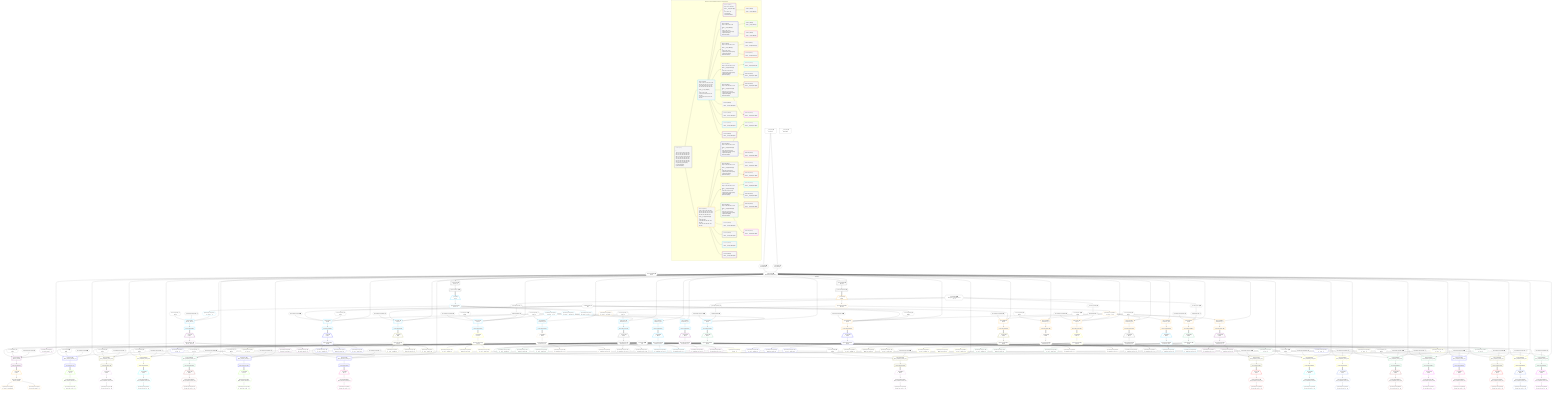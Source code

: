 %%{init: {'themeVariables': { 'fontSize': '12px'}}}%%
graph TD
    classDef path fill:#eee,stroke:#000,color:#000
    classDef plan fill:#fff,stroke-width:1px,color:#000
    classDef itemplan fill:#fff,stroke-width:2px,color:#000
    classDef unbatchedplan fill:#dff,stroke-width:1px,color:#000
    classDef sideeffectplan fill:#fcc,stroke-width:2px,color:#000
    classDef bucket fill:#f6f6f6,color:#000,stroke-width:2px,text-align:left


    %% plan dependencies
    PgSelect240[["PgSelect[240∈0] ➊<br />ᐸpersonᐳ"]]:::plan
    Object10{{"Object[10∈0] ➊<br />ᐸ{pgSettings,withPgClient}ᐳ"}}:::plan
    Connection238{{"Connection[238∈0] ➊<br />ᐸ236ᐳ"}}:::plan
    Object10 -->|rejectNull| PgSelect240
    Connection238 --> PgSelect240
    PgSelect7[["PgSelect[7∈0] ➊<br />ᐸpersonᐳ"]]:::plan
    Object10 --> PgSelect7
    Connection23{{"Connection[23∈0] ➊<br />ᐸ18ᐳ"}}:::plan
    Connection38{{"Connection[38∈0] ➊<br />ᐸ33ᐳ"}}:::plan
    Constant436{{"Constant[436∈0] ➊<br />ᐸ1ᐳ"}}:::plan
    Constant436 --> Connection38
    Connection51{{"Connection[51∈0] ➊<br />ᐸ49ᐳ"}}:::plan
    Constant437{{"Constant[437∈0] ➊<br />ᐸ2ᐳ"}}:::plan
    Constant437 --> Connection51
    Connection69{{"Connection[69∈0] ➊<br />ᐸ64ᐳ"}}:::plan
    Constant436 --> Connection69
    Connection104{{"Connection[104∈0] ➊<br />ᐸ99ᐳ"}}:::plan
    Constant436 --> Connection104
    Connection126{{"Connection[126∈0] ➊<br />ᐸ124ᐳ"}}:::plan
    Connection145{{"Connection[145∈0] ➊<br />ᐸ140ᐳ"}}:::plan
    Constant436 --> Connection145
    Connection182{{"Connection[182∈0] ➊<br />ᐸ177ᐳ"}}:::plan
    Constant436 --> Connection182
    Connection202{{"Connection[202∈0] ➊<br />ᐸ200ᐳ"}}:::plan
    Connection213{{"Connection[213∈0] ➊<br />ᐸ211ᐳ"}}:::plan
    Connection252{{"Connection[252∈0] ➊<br />ᐸ248ᐳ"}}:::plan
    Constant437 --> Connection252
    Connection270{{"Connection[270∈0] ➊<br />ᐸ265ᐳ"}}:::plan
    Constant436 --> Connection270
    Connection305{{"Connection[305∈0] ➊<br />ᐸ300ᐳ"}}:::plan
    Constant436 --> Connection305
    Connection327{{"Connection[327∈0] ➊<br />ᐸ325ᐳ"}}:::plan
    Connection346{{"Connection[346∈0] ➊<br />ᐸ341ᐳ"}}:::plan
    Constant436 --> Connection346
    Connection383{{"Connection[383∈0] ➊<br />ᐸ378ᐳ"}}:::plan
    Constant436 --> Connection383
    Connection403{{"Connection[403∈0] ➊<br />ᐸ401ᐳ"}}:::plan
    Connection414{{"Connection[414∈0] ➊<br />ᐸ412ᐳ"}}:::plan
    Access8{{"Access[8∈0] ➊<br />ᐸ2.pgSettingsᐳ"}}:::plan
    Access9{{"Access[9∈0] ➊<br />ᐸ2.withPgClientᐳ"}}:::plan
    Access8 & Access9 --> Object10
    __InputObject122{{"__InputObject[122∈0] ➊"}}:::plan
    Constant438{{"Constant[438∈0] ➊<br />ᐸ'Large bet on myself in round one.'ᐳ"}}:::plan
    Constant438 --> __InputObject122
    __InputObject162{{"__InputObject[162∈0] ➊"}}:::plan
    Constant438 --> __InputObject162
    __InputObject323{{"__InputObject[323∈0] ➊"}}:::plan
    Constant438 --> __InputObject323
    __InputObject363{{"__InputObject[363∈0] ➊"}}:::plan
    Constant438 --> __InputObject363
    __Value2["__Value[2∈0] ➊<br />ᐸcontextᐳ"]:::plan
    __Value2 --> Access8
    __Value2 --> Access9
    PgSelectRows11[["PgSelectRows[11∈0] ➊"]]:::plan
    PgSelect7 --> PgSelectRows11
    PgFromExpression59{{"PgFromExpression[59∈0] ➊"}}:::plan
    PgFromExpression94{{"PgFromExpression[94∈0] ➊"}}:::plan
    ApplyInput128{{"ApplyInput[128∈0] ➊"}}:::plan
    __InputObject122 --> ApplyInput128
    PgFromExpression135{{"PgFromExpression[135∈0] ➊"}}:::plan
    ApplyInput166{{"ApplyInput[166∈0] ➊"}}:::plan
    __InputObject162 --> ApplyInput166
    PgFromExpression172{{"PgFromExpression[172∈0] ➊"}}:::plan
    PgSelectRows241[["PgSelectRows[241∈0] ➊"]]:::plan
    PgSelect240 --> PgSelectRows241
    PgFromExpression260{{"PgFromExpression[260∈0] ➊"}}:::plan
    PgFromExpression295{{"PgFromExpression[295∈0] ➊"}}:::plan
    ApplyInput329{{"ApplyInput[329∈0] ➊"}}:::plan
    __InputObject323 --> ApplyInput329
    PgFromExpression336{{"PgFromExpression[336∈0] ➊"}}:::plan
    ApplyInput367{{"ApplyInput[367∈0] ➊"}}:::plan
    __InputObject363 --> ApplyInput367
    PgFromExpression373{{"PgFromExpression[373∈0] ➊"}}:::plan
    __Value4["__Value[4∈0] ➊<br />ᐸrootValueᐳ"]:::plan
    PgFromExpression22{{"PgFromExpression[22∈0] ➊"}}:::plan
    PgFromExpression37{{"PgFromExpression[37∈0] ➊"}}:::plan
    PgFromExpression68{{"PgFromExpression[68∈0] ➊"}}:::plan
    PgFromExpression80{{"PgFromExpression[80∈0] ➊"}}:::plan
    PgFromExpression103{{"PgFromExpression[103∈0] ➊"}}:::plan
    PgFromExpression115{{"PgFromExpression[115∈0] ➊"}}:::plan
    PgFromExpression144{{"PgFromExpression[144∈0] ➊"}}:::plan
    PgFromExpression156{{"PgFromExpression[156∈0] ➊"}}:::plan
    PgFromExpression181{{"PgFromExpression[181∈0] ➊"}}:::plan
    PgFromExpression193{{"PgFromExpression[193∈0] ➊"}}:::plan
    PgFromExpression269{{"PgFromExpression[269∈0] ➊"}}:::plan
    PgFromExpression281{{"PgFromExpression[281∈0] ➊"}}:::plan
    PgFromExpression304{{"PgFromExpression[304∈0] ➊"}}:::plan
    PgFromExpression316{{"PgFromExpression[316∈0] ➊"}}:::plan
    PgFromExpression345{{"PgFromExpression[345∈0] ➊"}}:::plan
    PgFromExpression357{{"PgFromExpression[357∈0] ➊"}}:::plan
    PgFromExpression382{{"PgFromExpression[382∈0] ➊"}}:::plan
    PgFromExpression394{{"PgFromExpression[394∈0] ➊"}}:::plan
    PgSelect129[["PgSelect[129∈1]<br />ᐸpostᐳ"]]:::plan
    PgClassExpression46{{"PgClassExpression[46∈1]<br />ᐸ__person__.”id”ᐳ"}}:::plan
    Object10 & PgClassExpression46 & ApplyInput128 & Connection126 & PgFromExpression135 --> PgSelect129
    PgSelect24[["PgSelect[24∈1]<br />ᐸperson_friendsᐳ"]]:::plan
    PgClassExpression15{{"PgClassExpression[15∈1]<br />ᐸ__person__ᐳ"}}:::plan
    Object10 & PgClassExpression15 & PgFromExpression22 & Connection23 --> PgSelect24
    PgSelect53[["PgSelect[53∈1]<br />ᐸpostᐳ"]]:::plan
    Object10 & PgClassExpression46 & Connection51 & Constant437 & PgFromExpression59 --> PgSelect53
    PgSelect164[["PgSelect[164∈1]<br />ᐸpostᐳ"]]:::plan
    Object10 & PgClassExpression46 & ApplyInput166 & PgFromExpression172 --> PgSelect164
    PgSelect204[["PgSelect[204∈1]<br />ᐸcompound_keyᐳ"]]:::plan
    Object10 & PgClassExpression46 & Connection202 --> PgSelect204
    PgSelect215[["PgSelect[215∈1]<br />ᐸcompound_keyᐳ"]]:::plan
    Object10 & PgClassExpression46 & Connection213 --> PgSelect215
    PgSelect87[["PgSelect[87∈1]<br />ᐸpostᐳ"]]:::plan
    Object10 & PgClassExpression46 & Constant437 & PgFromExpression94 --> PgSelect87
    PgSelect221[["PgSelect[221∈1]<br />ᐸcompound_keyᐳ"]]:::plan
    Object10 & PgClassExpression46 --> PgSelect221
    PgSelect228[["PgSelect[228∈1]<br />ᐸcompound_keyᐳ"]]:::plan
    Object10 & PgClassExpression46 --> PgSelect228
    __Item12[/"__Item[12∈1]<br />ᐸ11ᐳ"\]:::itemplan
    PgSelectRows11 ==> __Item12
    PgSelectSingle13{{"PgSelectSingle[13∈1]<br />ᐸpersonᐳ"}}:::plan
    __Item12 --> PgSelectSingle13
    PgClassExpression14{{"PgClassExpression[14∈1]<br />ᐸ__person__...full_name”ᐳ"}}:::plan
    PgSelectSingle13 --> PgClassExpression14
    PgSelectSingle13 --> PgClassExpression15
    PgClassExpression16{{"PgClassExpression[16∈1]<br />ᐸ”c”.”perso..._person__)ᐳ"}}:::plan
    PgSelectSingle13 --> PgClassExpression16
    PgSelectRows25[["PgSelectRows[25∈1]"]]:::plan
    PgSelect24 --> PgSelectRows25
    PgSelectSingle13 --> PgClassExpression46
    PgSelectRows54[["PgSelectRows[54∈1]"]]:::plan
    PgSelect53 --> PgSelectRows54
    PgSelectRows89[["PgSelectRows[89∈1]"]]:::plan
    PgSelect87 --> PgSelectRows89
    PgSelectRows130[["PgSelectRows[130∈1]"]]:::plan
    PgSelect129 --> PgSelectRows130
    PgSelectRows167[["PgSelectRows[167∈1]"]]:::plan
    PgSelect164 --> PgSelectRows167
    PgSelectRows205[["PgSelectRows[205∈1]"]]:::plan
    PgSelect204 --> PgSelectRows205
    PgSelectRows216[["PgSelectRows[216∈1]"]]:::plan
    PgSelect215 --> PgSelectRows216
    PgSelectRows223[["PgSelectRows[223∈1]"]]:::plan
    PgSelect221 --> PgSelectRows223
    PgSelectRows230[["PgSelectRows[230∈1]"]]:::plan
    PgSelect228 --> PgSelectRows230
    PgSelect39[["PgSelect[39∈2]<br />ᐸperson_friendsᐳ"]]:::plan
    PgClassExpression29{{"PgClassExpression[29∈2]<br />ᐸ__person_friends__ᐳ"}}:::plan
    Object10 & PgClassExpression29 & PgFromExpression37 & Connection38 & Constant436 --> PgSelect39
    __Item26[/"__Item[26∈2]<br />ᐸ25ᐳ"\]:::itemplan
    PgSelectRows25 ==> __Item26
    PgSelectSingle27{{"PgSelectSingle[27∈2]<br />ᐸperson_friendsᐳ"}}:::plan
    __Item26 --> PgSelectSingle27
    PgClassExpression28{{"PgClassExpression[28∈2]<br />ᐸ__person_f...full_name”ᐳ"}}:::plan
    PgSelectSingle27 --> PgClassExpression28
    PgSelectSingle27 --> PgClassExpression29
    PgClassExpression30{{"PgClassExpression[30∈2]<br />ᐸ”c”.”perso...friends__)ᐳ"}}:::plan
    PgSelectSingle27 --> PgClassExpression30
    PgSelectRows40[["PgSelectRows[40∈2]"]]:::plan
    PgSelect39 --> PgSelectRows40
    __Item41[/"__Item[41∈3]<br />ᐸ40ᐳ"\]:::itemplan
    PgSelectRows40 ==> __Item41
    PgSelectSingle42{{"PgSelectSingle[42∈3]<br />ᐸperson_friendsᐳ"}}:::plan
    __Item41 --> PgSelectSingle42
    PgClassExpression43{{"PgClassExpression[43∈3]<br />ᐸ__person_f...full_name”ᐳ"}}:::plan
    PgSelectSingle42 --> PgClassExpression43
    PgClassExpression45{{"PgClassExpression[45∈3]<br />ᐸ”c”.”perso...friends__)ᐳ"}}:::plan
    PgSelectSingle42 --> PgClassExpression45
    PgSelect70[["PgSelect[70∈4]<br />ᐸpost_computed_interval_setᐳ"]]:::plan
    PgClassExpression58{{"PgClassExpression[58∈4]<br />ᐸ__post__ᐳ"}}:::plan
    Object10 & PgClassExpression58 & PgFromExpression68 & Connection69 & Constant436 --> PgSelect70
    PgSelect78[["PgSelect[78∈4]<br />ᐸpost_computed_interval_setᐳ"]]:::plan
    Object10 & PgClassExpression58 & PgFromExpression80 & Constant436 --> PgSelect78
    __Item55[/"__Item[55∈4]<br />ᐸ54ᐳ"\]:::itemplan
    PgSelectRows54 ==> __Item55
    PgSelectSingle56{{"PgSelectSingle[56∈4]<br />ᐸpostᐳ"}}:::plan
    __Item55 --> PgSelectSingle56
    PgClassExpression57{{"PgClassExpression[57∈4]<br />ᐸ__post__.”headline”ᐳ"}}:::plan
    PgSelectSingle56 --> PgClassExpression57
    PgSelectSingle56 --> PgClassExpression58
    PgClassExpression60{{"PgClassExpression[60∈4]<br />ᐸ(1/0) /* E...ferred! */ᐳ"}}:::plan
    PgSelectSingle56 --> PgClassExpression60
    PgClassExpression61{{"PgClassExpression[61∈4]<br />ᐸ__post__.”author_id”ᐳ"}}:::plan
    PgSelectSingle56 --> PgClassExpression61
    PgSelectRows71[["PgSelectRows[71∈4]"]]:::plan
    PgSelect70 --> PgSelectRows71
    PgSelectRows81[["PgSelectRows[81∈4]"]]:::plan
    PgSelect78 --> PgSelectRows81
    __Item72[/"__Item[72∈5]<br />ᐸ71ᐳ"\]:::itemplan
    PgSelectRows71 ==> __Item72
    PgSelectSingle73{{"PgSelectSingle[73∈5]<br />ᐸpost_computed_interval_setᐳ"}}:::plan
    __Item72 --> PgSelectSingle73
    PgClassExpression74{{"PgClassExpression[74∈5]<br />ᐸ__post_com...al_set__.vᐳ"}}:::plan
    PgSelectSingle73 --> PgClassExpression74
    __Item82[/"__Item[82∈6]<br />ᐸ81ᐳ"\]:::itemplan
    PgSelectRows81 ==> __Item82
    PgSelectSingle83{{"PgSelectSingle[83∈6]<br />ᐸpost_computed_interval_setᐳ"}}:::plan
    __Item82 --> PgSelectSingle83
    PgClassExpression84{{"PgClassExpression[84∈6]<br />ᐸ__post_com...al_set__.vᐳ"}}:::plan
    PgSelectSingle83 --> PgClassExpression84
    PgSelect105[["PgSelect[105∈7]<br />ᐸpost_computed_interval_setᐳ"]]:::plan
    PgClassExpression93{{"PgClassExpression[93∈7]<br />ᐸ__post__ᐳ"}}:::plan
    Object10 & PgClassExpression93 & PgFromExpression103 & Connection104 & Constant436 --> PgSelect105
    PgSelect113[["PgSelect[113∈7]<br />ᐸpost_computed_interval_setᐳ"]]:::plan
    Object10 & PgClassExpression93 & PgFromExpression115 & Constant436 --> PgSelect113
    __Item90[/"__Item[90∈7]<br />ᐸ89ᐳ"\]:::itemplan
    PgSelectRows89 ==> __Item90
    PgSelectSingle91{{"PgSelectSingle[91∈7]<br />ᐸpostᐳ"}}:::plan
    __Item90 --> PgSelectSingle91
    PgClassExpression92{{"PgClassExpression[92∈7]<br />ᐸ__post__.”headline”ᐳ"}}:::plan
    PgSelectSingle91 --> PgClassExpression92
    PgSelectSingle91 --> PgClassExpression93
    PgClassExpression95{{"PgClassExpression[95∈7]<br />ᐸ(1/0) /* E...ferred! */ᐳ"}}:::plan
    PgSelectSingle91 --> PgClassExpression95
    PgClassExpression96{{"PgClassExpression[96∈7]<br />ᐸ__post__.”author_id”ᐳ"}}:::plan
    PgSelectSingle91 --> PgClassExpression96
    PgSelectRows106[["PgSelectRows[106∈7]"]]:::plan
    PgSelect105 --> PgSelectRows106
    PgSelectRows116[["PgSelectRows[116∈7]"]]:::plan
    PgSelect113 --> PgSelectRows116
    __Item107[/"__Item[107∈8]<br />ᐸ106ᐳ"\]:::itemplan
    PgSelectRows106 ==> __Item107
    PgSelectSingle108{{"PgSelectSingle[108∈8]<br />ᐸpost_computed_interval_setᐳ"}}:::plan
    __Item107 --> PgSelectSingle108
    PgClassExpression109{{"PgClassExpression[109∈8]<br />ᐸ__post_com...al_set__.vᐳ"}}:::plan
    PgSelectSingle108 --> PgClassExpression109
    __Item117[/"__Item[117∈9]<br />ᐸ116ᐳ"\]:::itemplan
    PgSelectRows116 ==> __Item117
    PgSelectSingle118{{"PgSelectSingle[118∈9]<br />ᐸpost_computed_interval_setᐳ"}}:::plan
    __Item117 --> PgSelectSingle118
    PgClassExpression119{{"PgClassExpression[119∈9]<br />ᐸ__post_com...al_set__.vᐳ"}}:::plan
    PgSelectSingle118 --> PgClassExpression119
    PgSelect146[["PgSelect[146∈10]<br />ᐸpost_computed_interval_setᐳ"]]:::plan
    PgClassExpression134{{"PgClassExpression[134∈10]<br />ᐸ__post__ᐳ"}}:::plan
    Object10 & PgClassExpression134 & PgFromExpression144 & Connection145 & Constant436 --> PgSelect146
    PgSelect154[["PgSelect[154∈10]<br />ᐸpost_computed_interval_setᐳ"]]:::plan
    Object10 & PgClassExpression134 & PgFromExpression156 & Constant436 --> PgSelect154
    __Item131[/"__Item[131∈10]<br />ᐸ130ᐳ"\]:::itemplan
    PgSelectRows130 ==> __Item131
    PgSelectSingle132{{"PgSelectSingle[132∈10]<br />ᐸpostᐳ"}}:::plan
    __Item131 --> PgSelectSingle132
    PgClassExpression133{{"PgClassExpression[133∈10]<br />ᐸ__post__.”headline”ᐳ"}}:::plan
    PgSelectSingle132 --> PgClassExpression133
    PgSelectSingle132 --> PgClassExpression134
    PgClassExpression136{{"PgClassExpression[136∈10]<br />ᐸ(1/0) /* E...ferred! */ᐳ"}}:::plan
    PgSelectSingle132 --> PgClassExpression136
    PgClassExpression137{{"PgClassExpression[137∈10]<br />ᐸ__post__.”author_id”ᐳ"}}:::plan
    PgSelectSingle132 --> PgClassExpression137
    PgSelectRows147[["PgSelectRows[147∈10]"]]:::plan
    PgSelect146 --> PgSelectRows147
    PgSelectRows157[["PgSelectRows[157∈10]"]]:::plan
    PgSelect154 --> PgSelectRows157
    __Item148[/"__Item[148∈11]<br />ᐸ147ᐳ"\]:::itemplan
    PgSelectRows147 ==> __Item148
    PgSelectSingle149{{"PgSelectSingle[149∈11]<br />ᐸpost_computed_interval_setᐳ"}}:::plan
    __Item148 --> PgSelectSingle149
    PgClassExpression150{{"PgClassExpression[150∈11]<br />ᐸ__post_com...al_set__.vᐳ"}}:::plan
    PgSelectSingle149 --> PgClassExpression150
    __Item158[/"__Item[158∈12]<br />ᐸ157ᐳ"\]:::itemplan
    PgSelectRows157 ==> __Item158
    PgSelectSingle159{{"PgSelectSingle[159∈12]<br />ᐸpost_computed_interval_setᐳ"}}:::plan
    __Item158 --> PgSelectSingle159
    PgClassExpression160{{"PgClassExpression[160∈12]<br />ᐸ__post_com...al_set__.vᐳ"}}:::plan
    PgSelectSingle159 --> PgClassExpression160
    PgSelect183[["PgSelect[183∈13]<br />ᐸpost_computed_interval_setᐳ"]]:::plan
    PgClassExpression171{{"PgClassExpression[171∈13]<br />ᐸ__post__ᐳ"}}:::plan
    Object10 & PgClassExpression171 & PgFromExpression181 & Connection182 & Constant436 --> PgSelect183
    PgSelect191[["PgSelect[191∈13]<br />ᐸpost_computed_interval_setᐳ"]]:::plan
    Object10 & PgClassExpression171 & PgFromExpression193 & Constant436 --> PgSelect191
    __Item168[/"__Item[168∈13]<br />ᐸ167ᐳ"\]:::itemplan
    PgSelectRows167 ==> __Item168
    PgSelectSingle169{{"PgSelectSingle[169∈13]<br />ᐸpostᐳ"}}:::plan
    __Item168 --> PgSelectSingle169
    PgClassExpression170{{"PgClassExpression[170∈13]<br />ᐸ__post__.”headline”ᐳ"}}:::plan
    PgSelectSingle169 --> PgClassExpression170
    PgSelectSingle169 --> PgClassExpression171
    PgClassExpression173{{"PgClassExpression[173∈13]<br />ᐸ(1/0) /* E...ferred! */ᐳ"}}:::plan
    PgSelectSingle169 --> PgClassExpression173
    PgClassExpression174{{"PgClassExpression[174∈13]<br />ᐸ__post__.”author_id”ᐳ"}}:::plan
    PgSelectSingle169 --> PgClassExpression174
    PgSelectRows184[["PgSelectRows[184∈13]"]]:::plan
    PgSelect183 --> PgSelectRows184
    PgSelectRows194[["PgSelectRows[194∈13]"]]:::plan
    PgSelect191 --> PgSelectRows194
    __Item185[/"__Item[185∈14]<br />ᐸ184ᐳ"\]:::itemplan
    PgSelectRows184 ==> __Item185
    PgSelectSingle186{{"PgSelectSingle[186∈14]<br />ᐸpost_computed_interval_setᐳ"}}:::plan
    __Item185 --> PgSelectSingle186
    PgClassExpression187{{"PgClassExpression[187∈14]<br />ᐸ__post_com...al_set__.vᐳ"}}:::plan
    PgSelectSingle186 --> PgClassExpression187
    __Item195[/"__Item[195∈15]<br />ᐸ194ᐳ"\]:::itemplan
    PgSelectRows194 ==> __Item195
    PgSelectSingle196{{"PgSelectSingle[196∈15]<br />ᐸpost_computed_interval_setᐳ"}}:::plan
    __Item195 --> PgSelectSingle196
    PgClassExpression197{{"PgClassExpression[197∈15]<br />ᐸ__post_com...al_set__.vᐳ"}}:::plan
    PgSelectSingle196 --> PgClassExpression197
    __Item206[/"__Item[206∈16]<br />ᐸ205ᐳ"\]:::itemplan
    PgSelectRows205 ==> __Item206
    PgSelectSingle207{{"PgSelectSingle[207∈16]<br />ᐸcompound_keyᐳ"}}:::plan
    __Item206 --> PgSelectSingle207
    PgClassExpression208{{"PgClassExpression[208∈16]<br />ᐸ__compound...rson_id_1”ᐳ"}}:::plan
    PgSelectSingle207 --> PgClassExpression208
    PgClassExpression209{{"PgClassExpression[209∈16]<br />ᐸ__compound...rson_id_2”ᐳ"}}:::plan
    PgSelectSingle207 --> PgClassExpression209
    __Item217[/"__Item[217∈17]<br />ᐸ216ᐳ"\]:::itemplan
    PgSelectRows216 ==> __Item217
    PgSelectSingle218{{"PgSelectSingle[218∈17]<br />ᐸcompound_keyᐳ"}}:::plan
    __Item217 --> PgSelectSingle218
    PgClassExpression219{{"PgClassExpression[219∈17]<br />ᐸ__compound...rson_id_1”ᐳ"}}:::plan
    PgSelectSingle218 --> PgClassExpression219
    PgClassExpression220{{"PgClassExpression[220∈17]<br />ᐸ__compound...rson_id_2”ᐳ"}}:::plan
    PgSelectSingle218 --> PgClassExpression220
    __Item224[/"__Item[224∈18]<br />ᐸ223ᐳ"\]:::itemplan
    PgSelectRows223 ==> __Item224
    PgSelectSingle225{{"PgSelectSingle[225∈18]<br />ᐸcompound_keyᐳ"}}:::plan
    __Item224 --> PgSelectSingle225
    PgClassExpression226{{"PgClassExpression[226∈18]<br />ᐸ__compound...rson_id_1”ᐳ"}}:::plan
    PgSelectSingle225 --> PgClassExpression226
    PgClassExpression227{{"PgClassExpression[227∈18]<br />ᐸ__compound...rson_id_2”ᐳ"}}:::plan
    PgSelectSingle225 --> PgClassExpression227
    __Item231[/"__Item[231∈19]<br />ᐸ230ᐳ"\]:::itemplan
    PgSelectRows230 ==> __Item231
    PgSelectSingle232{{"PgSelectSingle[232∈19]<br />ᐸcompound_keyᐳ"}}:::plan
    __Item231 --> PgSelectSingle232
    PgClassExpression233{{"PgClassExpression[233∈19]<br />ᐸ__compound...rson_id_1”ᐳ"}}:::plan
    PgSelectSingle232 --> PgClassExpression233
    PgClassExpression234{{"PgClassExpression[234∈19]<br />ᐸ__compound...rson_id_2”ᐳ"}}:::plan
    PgSelectSingle232 --> PgClassExpression234
    PgSelect330[["PgSelect[330∈20]<br />ᐸpostᐳ"]]:::plan
    PgClassExpression244{{"PgClassExpression[244∈20]<br />ᐸ__person__.”id”ᐳ"}}:::plan
    Object10 & PgClassExpression244 & ApplyInput329 & Connection327 & PgFromExpression336 --> PgSelect330
    PgSelect254[["PgSelect[254∈20]<br />ᐸpostᐳ"]]:::plan
    Object10 & PgClassExpression244 & Connection252 & Constant437 & PgFromExpression260 --> PgSelect254
    PgSelect365[["PgSelect[365∈20]<br />ᐸpostᐳ"]]:::plan
    Object10 & PgClassExpression244 & ApplyInput367 & PgFromExpression373 --> PgSelect365
    PgSelect405[["PgSelect[405∈20]<br />ᐸcompound_keyᐳ"]]:::plan
    Object10 & PgClassExpression244 & Connection403 --> PgSelect405
    PgSelect416[["PgSelect[416∈20]<br />ᐸcompound_keyᐳ"]]:::plan
    Object10 & PgClassExpression244 & Connection414 --> PgSelect416
    PgSelect288[["PgSelect[288∈20]<br />ᐸpostᐳ"]]:::plan
    Object10 & PgClassExpression244 & Constant437 & PgFromExpression295 --> PgSelect288
    PgSelect422[["PgSelect[422∈20]<br />ᐸcompound_keyᐳ"]]:::plan
    Object10 & PgClassExpression244 --> PgSelect422
    PgSelect429[["PgSelect[429∈20]<br />ᐸcompound_keyᐳ"]]:::plan
    Object10 & PgClassExpression244 --> PgSelect429
    __Item242[/"__Item[242∈20]<br />ᐸ241ᐳ"\]:::itemplan
    PgSelectRows241 ==> __Item242
    PgSelectSingle243{{"PgSelectSingle[243∈20]<br />ᐸpersonᐳ"}}:::plan
    __Item242 --> PgSelectSingle243
    PgSelectSingle243 --> PgClassExpression244
    PgClassExpression245{{"PgClassExpression[245∈20]<br />ᐸ__person__...full_name”ᐳ"}}:::plan
    PgSelectSingle243 --> PgClassExpression245
    PgSelectRows255[["PgSelectRows[255∈20]"]]:::plan
    PgSelect254 --> PgSelectRows255
    PgSelectRows290[["PgSelectRows[290∈20]"]]:::plan
    PgSelect288 --> PgSelectRows290
    PgSelectRows331[["PgSelectRows[331∈20]"]]:::plan
    PgSelect330 --> PgSelectRows331
    PgSelectRows368[["PgSelectRows[368∈20]"]]:::plan
    PgSelect365 --> PgSelectRows368
    PgSelectRows406[["PgSelectRows[406∈20]"]]:::plan
    PgSelect405 --> PgSelectRows406
    PgSelectRows417[["PgSelectRows[417∈20]"]]:::plan
    PgSelect416 --> PgSelectRows417
    PgSelectRows424[["PgSelectRows[424∈20]"]]:::plan
    PgSelect422 --> PgSelectRows424
    PgSelectRows431[["PgSelectRows[431∈20]"]]:::plan
    PgSelect429 --> PgSelectRows431
    PgSelect271[["PgSelect[271∈21]<br />ᐸpost_computed_interval_setᐳ"]]:::plan
    PgClassExpression259{{"PgClassExpression[259∈21]<br />ᐸ__post__ᐳ"}}:::plan
    Object10 & PgClassExpression259 & PgFromExpression269 & Connection270 & Constant436 --> PgSelect271
    PgSelect279[["PgSelect[279∈21]<br />ᐸpost_computed_interval_setᐳ"]]:::plan
    Object10 & PgClassExpression259 & PgFromExpression281 & Constant436 --> PgSelect279
    __Item256[/"__Item[256∈21]<br />ᐸ255ᐳ"\]:::itemplan
    PgSelectRows255 ==> __Item256
    PgSelectSingle257{{"PgSelectSingle[257∈21]<br />ᐸpostᐳ"}}:::plan
    __Item256 --> PgSelectSingle257
    PgClassExpression258{{"PgClassExpression[258∈21]<br />ᐸ__post__.”headline”ᐳ"}}:::plan
    PgSelectSingle257 --> PgClassExpression258
    PgSelectSingle257 --> PgClassExpression259
    PgClassExpression261{{"PgClassExpression[261∈21]<br />ᐸ(1/0) /* E...ferred! */ᐳ"}}:::plan
    PgSelectSingle257 --> PgClassExpression261
    PgClassExpression262{{"PgClassExpression[262∈21]<br />ᐸ__post__.”author_id”ᐳ"}}:::plan
    PgSelectSingle257 --> PgClassExpression262
    PgSelectRows272[["PgSelectRows[272∈21]"]]:::plan
    PgSelect271 --> PgSelectRows272
    PgSelectRows282[["PgSelectRows[282∈21]"]]:::plan
    PgSelect279 --> PgSelectRows282
    __Item273[/"__Item[273∈22]<br />ᐸ272ᐳ"\]:::itemplan
    PgSelectRows272 ==> __Item273
    PgSelectSingle274{{"PgSelectSingle[274∈22]<br />ᐸpost_computed_interval_setᐳ"}}:::plan
    __Item273 --> PgSelectSingle274
    PgClassExpression275{{"PgClassExpression[275∈22]<br />ᐸ__post_com...al_set__.vᐳ"}}:::plan
    PgSelectSingle274 --> PgClassExpression275
    __Item283[/"__Item[283∈23]<br />ᐸ282ᐳ"\]:::itemplan
    PgSelectRows282 ==> __Item283
    PgSelectSingle284{{"PgSelectSingle[284∈23]<br />ᐸpost_computed_interval_setᐳ"}}:::plan
    __Item283 --> PgSelectSingle284
    PgClassExpression285{{"PgClassExpression[285∈23]<br />ᐸ__post_com...al_set__.vᐳ"}}:::plan
    PgSelectSingle284 --> PgClassExpression285
    PgSelect306[["PgSelect[306∈24]<br />ᐸpost_computed_interval_setᐳ"]]:::plan
    PgClassExpression294{{"PgClassExpression[294∈24]<br />ᐸ__post__ᐳ"}}:::plan
    Object10 & PgClassExpression294 & PgFromExpression304 & Connection305 & Constant436 --> PgSelect306
    PgSelect314[["PgSelect[314∈24]<br />ᐸpost_computed_interval_setᐳ"]]:::plan
    Object10 & PgClassExpression294 & PgFromExpression316 & Constant436 --> PgSelect314
    __Item291[/"__Item[291∈24]<br />ᐸ290ᐳ"\]:::itemplan
    PgSelectRows290 ==> __Item291
    PgSelectSingle292{{"PgSelectSingle[292∈24]<br />ᐸpostᐳ"}}:::plan
    __Item291 --> PgSelectSingle292
    PgClassExpression293{{"PgClassExpression[293∈24]<br />ᐸ__post__.”headline”ᐳ"}}:::plan
    PgSelectSingle292 --> PgClassExpression293
    PgSelectSingle292 --> PgClassExpression294
    PgClassExpression296{{"PgClassExpression[296∈24]<br />ᐸ(1/0) /* E...ferred! */ᐳ"}}:::plan
    PgSelectSingle292 --> PgClassExpression296
    PgClassExpression297{{"PgClassExpression[297∈24]<br />ᐸ__post__.”author_id”ᐳ"}}:::plan
    PgSelectSingle292 --> PgClassExpression297
    PgSelectRows307[["PgSelectRows[307∈24]"]]:::plan
    PgSelect306 --> PgSelectRows307
    PgSelectRows317[["PgSelectRows[317∈24]"]]:::plan
    PgSelect314 --> PgSelectRows317
    __Item308[/"__Item[308∈25]<br />ᐸ307ᐳ"\]:::itemplan
    PgSelectRows307 ==> __Item308
    PgSelectSingle309{{"PgSelectSingle[309∈25]<br />ᐸpost_computed_interval_setᐳ"}}:::plan
    __Item308 --> PgSelectSingle309
    PgClassExpression310{{"PgClassExpression[310∈25]<br />ᐸ__post_com...al_set__.vᐳ"}}:::plan
    PgSelectSingle309 --> PgClassExpression310
    __Item318[/"__Item[318∈26]<br />ᐸ317ᐳ"\]:::itemplan
    PgSelectRows317 ==> __Item318
    PgSelectSingle319{{"PgSelectSingle[319∈26]<br />ᐸpost_computed_interval_setᐳ"}}:::plan
    __Item318 --> PgSelectSingle319
    PgClassExpression320{{"PgClassExpression[320∈26]<br />ᐸ__post_com...al_set__.vᐳ"}}:::plan
    PgSelectSingle319 --> PgClassExpression320
    PgSelect347[["PgSelect[347∈27]<br />ᐸpost_computed_interval_setᐳ"]]:::plan
    PgClassExpression335{{"PgClassExpression[335∈27]<br />ᐸ__post__ᐳ"}}:::plan
    Object10 & PgClassExpression335 & PgFromExpression345 & Connection346 & Constant436 --> PgSelect347
    PgSelect355[["PgSelect[355∈27]<br />ᐸpost_computed_interval_setᐳ"]]:::plan
    Object10 & PgClassExpression335 & PgFromExpression357 & Constant436 --> PgSelect355
    __Item332[/"__Item[332∈27]<br />ᐸ331ᐳ"\]:::itemplan
    PgSelectRows331 ==> __Item332
    PgSelectSingle333{{"PgSelectSingle[333∈27]<br />ᐸpostᐳ"}}:::plan
    __Item332 --> PgSelectSingle333
    PgClassExpression334{{"PgClassExpression[334∈27]<br />ᐸ__post__.”headline”ᐳ"}}:::plan
    PgSelectSingle333 --> PgClassExpression334
    PgSelectSingle333 --> PgClassExpression335
    PgClassExpression337{{"PgClassExpression[337∈27]<br />ᐸ(1/0) /* E...ferred! */ᐳ"}}:::plan
    PgSelectSingle333 --> PgClassExpression337
    PgClassExpression338{{"PgClassExpression[338∈27]<br />ᐸ__post__.”author_id”ᐳ"}}:::plan
    PgSelectSingle333 --> PgClassExpression338
    PgSelectRows348[["PgSelectRows[348∈27]"]]:::plan
    PgSelect347 --> PgSelectRows348
    PgSelectRows358[["PgSelectRows[358∈27]"]]:::plan
    PgSelect355 --> PgSelectRows358
    __Item349[/"__Item[349∈28]<br />ᐸ348ᐳ"\]:::itemplan
    PgSelectRows348 ==> __Item349
    PgSelectSingle350{{"PgSelectSingle[350∈28]<br />ᐸpost_computed_interval_setᐳ"}}:::plan
    __Item349 --> PgSelectSingle350
    PgClassExpression351{{"PgClassExpression[351∈28]<br />ᐸ__post_com...al_set__.vᐳ"}}:::plan
    PgSelectSingle350 --> PgClassExpression351
    __Item359[/"__Item[359∈29]<br />ᐸ358ᐳ"\]:::itemplan
    PgSelectRows358 ==> __Item359
    PgSelectSingle360{{"PgSelectSingle[360∈29]<br />ᐸpost_computed_interval_setᐳ"}}:::plan
    __Item359 --> PgSelectSingle360
    PgClassExpression361{{"PgClassExpression[361∈29]<br />ᐸ__post_com...al_set__.vᐳ"}}:::plan
    PgSelectSingle360 --> PgClassExpression361
    PgSelect384[["PgSelect[384∈30]<br />ᐸpost_computed_interval_setᐳ"]]:::plan
    PgClassExpression372{{"PgClassExpression[372∈30]<br />ᐸ__post__ᐳ"}}:::plan
    Object10 & PgClassExpression372 & PgFromExpression382 & Connection383 & Constant436 --> PgSelect384
    PgSelect392[["PgSelect[392∈30]<br />ᐸpost_computed_interval_setᐳ"]]:::plan
    Object10 & PgClassExpression372 & PgFromExpression394 & Constant436 --> PgSelect392
    __Item369[/"__Item[369∈30]<br />ᐸ368ᐳ"\]:::itemplan
    PgSelectRows368 ==> __Item369
    PgSelectSingle370{{"PgSelectSingle[370∈30]<br />ᐸpostᐳ"}}:::plan
    __Item369 --> PgSelectSingle370
    PgClassExpression371{{"PgClassExpression[371∈30]<br />ᐸ__post__.”headline”ᐳ"}}:::plan
    PgSelectSingle370 --> PgClassExpression371
    PgSelectSingle370 --> PgClassExpression372
    PgClassExpression374{{"PgClassExpression[374∈30]<br />ᐸ(1/0) /* E...ferred! */ᐳ"}}:::plan
    PgSelectSingle370 --> PgClassExpression374
    PgClassExpression375{{"PgClassExpression[375∈30]<br />ᐸ__post__.”author_id”ᐳ"}}:::plan
    PgSelectSingle370 --> PgClassExpression375
    PgSelectRows385[["PgSelectRows[385∈30]"]]:::plan
    PgSelect384 --> PgSelectRows385
    PgSelectRows395[["PgSelectRows[395∈30]"]]:::plan
    PgSelect392 --> PgSelectRows395
    __Item386[/"__Item[386∈31]<br />ᐸ385ᐳ"\]:::itemplan
    PgSelectRows385 ==> __Item386
    PgSelectSingle387{{"PgSelectSingle[387∈31]<br />ᐸpost_computed_interval_setᐳ"}}:::plan
    __Item386 --> PgSelectSingle387
    PgClassExpression388{{"PgClassExpression[388∈31]<br />ᐸ__post_com...al_set__.vᐳ"}}:::plan
    PgSelectSingle387 --> PgClassExpression388
    __Item396[/"__Item[396∈32]<br />ᐸ395ᐳ"\]:::itemplan
    PgSelectRows395 ==> __Item396
    PgSelectSingle397{{"PgSelectSingle[397∈32]<br />ᐸpost_computed_interval_setᐳ"}}:::plan
    __Item396 --> PgSelectSingle397
    PgClassExpression398{{"PgClassExpression[398∈32]<br />ᐸ__post_com...al_set__.vᐳ"}}:::plan
    PgSelectSingle397 --> PgClassExpression398
    __Item407[/"__Item[407∈33]<br />ᐸ406ᐳ"\]:::itemplan
    PgSelectRows406 ==> __Item407
    PgSelectSingle408{{"PgSelectSingle[408∈33]<br />ᐸcompound_keyᐳ"}}:::plan
    __Item407 --> PgSelectSingle408
    PgClassExpression409{{"PgClassExpression[409∈33]<br />ᐸ__compound...rson_id_1”ᐳ"}}:::plan
    PgSelectSingle408 --> PgClassExpression409
    PgClassExpression410{{"PgClassExpression[410∈33]<br />ᐸ__compound...rson_id_2”ᐳ"}}:::plan
    PgSelectSingle408 --> PgClassExpression410
    __Item418[/"__Item[418∈34]<br />ᐸ417ᐳ"\]:::itemplan
    PgSelectRows417 ==> __Item418
    PgSelectSingle419{{"PgSelectSingle[419∈34]<br />ᐸcompound_keyᐳ"}}:::plan
    __Item418 --> PgSelectSingle419
    PgClassExpression420{{"PgClassExpression[420∈34]<br />ᐸ__compound...rson_id_1”ᐳ"}}:::plan
    PgSelectSingle419 --> PgClassExpression420
    PgClassExpression421{{"PgClassExpression[421∈34]<br />ᐸ__compound...rson_id_2”ᐳ"}}:::plan
    PgSelectSingle419 --> PgClassExpression421
    __Item425[/"__Item[425∈35]<br />ᐸ424ᐳ"\]:::itemplan
    PgSelectRows424 ==> __Item425
    PgSelectSingle426{{"PgSelectSingle[426∈35]<br />ᐸcompound_keyᐳ"}}:::plan
    __Item425 --> PgSelectSingle426
    PgClassExpression427{{"PgClassExpression[427∈35]<br />ᐸ__compound...rson_id_1”ᐳ"}}:::plan
    PgSelectSingle426 --> PgClassExpression427
    PgClassExpression428{{"PgClassExpression[428∈35]<br />ᐸ__compound...rson_id_2”ᐳ"}}:::plan
    PgSelectSingle426 --> PgClassExpression428
    __Item432[/"__Item[432∈36]<br />ᐸ431ᐳ"\]:::itemplan
    PgSelectRows431 ==> __Item432
    PgSelectSingle433{{"PgSelectSingle[433∈36]<br />ᐸcompound_keyᐳ"}}:::plan
    __Item432 --> PgSelectSingle433
    PgClassExpression434{{"PgClassExpression[434∈36]<br />ᐸ__compound...rson_id_1”ᐳ"}}:::plan
    PgSelectSingle433 --> PgClassExpression434
    PgClassExpression435{{"PgClassExpression[435∈36]<br />ᐸ__compound...rson_id_2”ᐳ"}}:::plan
    PgSelectSingle433 --> PgClassExpression435

    %% define steps

    subgraph "Buckets for queries/v4/simple-procedure-computed-fields"
    Bucket0("Bucket 0 (root)<br /><br />1: <br />ᐳ: 6, 8, 9, 22, 37, 68, 80, 103, 115, 144, 156, 181, 193, 269, 281, 304, 316, 345, 357, 382, 394, 436, 437, 438, 10, 23, 38, 51, 59, 69, 94, 104, 122, 126, 128, 135, 145, 162, 166, 172, 182, 202, 213, 238, 252, 260, 270, 295, 305, 323, 327, 329, 336, 346, 363, 367, 373, 383, 403, 414<br />2: PgSelect[7], PgSelect[240]<br />3: PgSelectRows[11], PgSelectRows[241]"):::bucket
    classDef bucket0 stroke:#696969
    class Bucket0,__Value2,__Value4,PgSelect7,Access8,Access9,Object10,PgSelectRows11,PgFromExpression22,Connection23,PgFromExpression37,Connection38,Connection51,PgFromExpression59,PgFromExpression68,Connection69,PgFromExpression80,PgFromExpression94,PgFromExpression103,Connection104,PgFromExpression115,__InputObject122,Connection126,ApplyInput128,PgFromExpression135,PgFromExpression144,Connection145,PgFromExpression156,__InputObject162,ApplyInput166,PgFromExpression172,PgFromExpression181,Connection182,PgFromExpression193,Connection202,Connection213,Connection238,PgSelect240,PgSelectRows241,Connection252,PgFromExpression260,PgFromExpression269,Connection270,PgFromExpression281,PgFromExpression295,PgFromExpression304,Connection305,PgFromExpression316,__InputObject323,Connection327,ApplyInput329,PgFromExpression336,PgFromExpression345,Connection346,PgFromExpression357,__InputObject363,ApplyInput367,PgFromExpression373,PgFromExpression382,Connection383,PgFromExpression394,Connection403,Connection414,Constant436,Constant437,Constant438 bucket0
    Bucket1("Bucket 1 (listItem)<br />Deps: 10, 22, 23, 6, 51, 437, 59, 94, 128, 126, 135, 166, 172, 202, 213, 37, 38, 436, 68, 69, 80, 103, 104, 115, 144, 145, 156, 181, 182, 193<br /><br />ROOT __Item{1}ᐸ11ᐳ[12]<br />1: <br />ᐳ: 13, 14, 15, 16, 46<br />2: 24, 53, 87, 129, 164, 204, 215, 221, 228<br />3: 25, 54, 89, 130, 167, 205, 216, 223, 230"):::bucket
    classDef bucket1 stroke:#00bfff
    class Bucket1,__Item12,PgSelectSingle13,PgClassExpression14,PgClassExpression15,PgClassExpression16,PgSelect24,PgSelectRows25,PgClassExpression46,PgSelect53,PgSelectRows54,PgSelect87,PgSelectRows89,PgSelect129,PgSelectRows130,PgSelect164,PgSelectRows167,PgSelect204,PgSelectRows205,PgSelect215,PgSelectRows216,PgSelect221,PgSelectRows223,PgSelect228,PgSelectRows230 bucket1
    Bucket2("Bucket 2 (listItem)<br />Deps: 10, 37, 38, 436, 6<br /><br />ROOT __Item{2}ᐸ25ᐳ[26]<br />1: <br />ᐳ: 27, 28, 29, 30<br />2: PgSelect[39]<br />3: PgSelectRows[40]"):::bucket
    classDef bucket2 stroke:#7f007f
    class Bucket2,__Item26,PgSelectSingle27,PgClassExpression28,PgClassExpression29,PgClassExpression30,PgSelect39,PgSelectRows40 bucket2
    Bucket3("Bucket 3 (listItem)<br /><br />ROOT __Item{3}ᐸ40ᐳ[41]"):::bucket
    classDef bucket3 stroke:#ffa500
    class Bucket3,__Item41,PgSelectSingle42,PgClassExpression43,PgClassExpression45 bucket3
    Bucket4("Bucket 4 (listItem)<br />Deps: 10, 68, 69, 436, 6, 80<br /><br />ROOT __Item{4}ᐸ54ᐳ[55]<br />1: <br />ᐳ: 56, 57, 58, 60, 61<br />2: PgSelect[70], PgSelect[78]<br />3: PgSelectRows[71], PgSelectRows[81]"):::bucket
    classDef bucket4 stroke:#0000ff
    class Bucket4,__Item55,PgSelectSingle56,PgClassExpression57,PgClassExpression58,PgClassExpression60,PgClassExpression61,PgSelect70,PgSelectRows71,PgSelect78,PgSelectRows81 bucket4
    Bucket5("Bucket 5 (listItem)<br /><br />ROOT __Item{5}ᐸ71ᐳ[72]"):::bucket
    classDef bucket5 stroke:#7fff00
    class Bucket5,__Item72,PgSelectSingle73,PgClassExpression74 bucket5
    Bucket6("Bucket 6 (listItem)<br /><br />ROOT __Item{6}ᐸ81ᐳ[82]"):::bucket
    classDef bucket6 stroke:#ff1493
    class Bucket6,__Item82,PgSelectSingle83,PgClassExpression84 bucket6
    Bucket7("Bucket 7 (listItem)<br />Deps: 10, 103, 104, 436, 6, 115<br /><br />ROOT __Item{7}ᐸ89ᐳ[90]<br />1: <br />ᐳ: 91, 92, 93, 95, 96<br />2: PgSelect[105], PgSelect[113]<br />3: PgSelectRows[106], PgSelectRows[116]"):::bucket
    classDef bucket7 stroke:#808000
    class Bucket7,__Item90,PgSelectSingle91,PgClassExpression92,PgClassExpression93,PgClassExpression95,PgClassExpression96,PgSelect105,PgSelectRows106,PgSelect113,PgSelectRows116 bucket7
    Bucket8("Bucket 8 (listItem)<br /><br />ROOT __Item{8}ᐸ106ᐳ[107]"):::bucket
    classDef bucket8 stroke:#dda0dd
    class Bucket8,__Item107,PgSelectSingle108,PgClassExpression109 bucket8
    Bucket9("Bucket 9 (listItem)<br /><br />ROOT __Item{9}ᐸ116ᐳ[117]"):::bucket
    classDef bucket9 stroke:#ff0000
    class Bucket9,__Item117,PgSelectSingle118,PgClassExpression119 bucket9
    Bucket10("Bucket 10 (listItem)<br />Deps: 10, 144, 145, 436, 6, 156<br /><br />ROOT __Item{10}ᐸ130ᐳ[131]<br />1: <br />ᐳ: 132, 133, 134, 136, 137<br />2: PgSelect[146], PgSelect[154]<br />3: PgSelectRows[147], PgSelectRows[157]"):::bucket
    classDef bucket10 stroke:#ffff00
    class Bucket10,__Item131,PgSelectSingle132,PgClassExpression133,PgClassExpression134,PgClassExpression136,PgClassExpression137,PgSelect146,PgSelectRows147,PgSelect154,PgSelectRows157 bucket10
    Bucket11("Bucket 11 (listItem)<br /><br />ROOT __Item{11}ᐸ147ᐳ[148]"):::bucket
    classDef bucket11 stroke:#00ffff
    class Bucket11,__Item148,PgSelectSingle149,PgClassExpression150 bucket11
    Bucket12("Bucket 12 (listItem)<br /><br />ROOT __Item{12}ᐸ157ᐳ[158]"):::bucket
    classDef bucket12 stroke:#4169e1
    class Bucket12,__Item158,PgSelectSingle159,PgClassExpression160 bucket12
    Bucket13("Bucket 13 (listItem)<br />Deps: 10, 181, 182, 436, 6, 193<br /><br />ROOT __Item{13}ᐸ167ᐳ[168]<br />1: <br />ᐳ: 169, 170, 171, 173, 174<br />2: PgSelect[183], PgSelect[191]<br />3: PgSelectRows[184], PgSelectRows[194]"):::bucket
    classDef bucket13 stroke:#3cb371
    class Bucket13,__Item168,PgSelectSingle169,PgClassExpression170,PgClassExpression171,PgClassExpression173,PgClassExpression174,PgSelect183,PgSelectRows184,PgSelect191,PgSelectRows194 bucket13
    Bucket14("Bucket 14 (listItem)<br /><br />ROOT __Item{14}ᐸ184ᐳ[185]"):::bucket
    classDef bucket14 stroke:#a52a2a
    class Bucket14,__Item185,PgSelectSingle186,PgClassExpression187 bucket14
    Bucket15("Bucket 15 (listItem)<br /><br />ROOT __Item{15}ᐸ194ᐳ[195]"):::bucket
    classDef bucket15 stroke:#ff00ff
    class Bucket15,__Item195,PgSelectSingle196,PgClassExpression197 bucket15
    Bucket16("Bucket 16 (listItem)<br /><br />ROOT __Item{16}ᐸ205ᐳ[206]"):::bucket
    classDef bucket16 stroke:#f5deb3
    class Bucket16,__Item206,PgSelectSingle207,PgClassExpression208,PgClassExpression209 bucket16
    Bucket17("Bucket 17 (listItem)<br /><br />ROOT __Item{17}ᐸ216ᐳ[217]"):::bucket
    classDef bucket17 stroke:#696969
    class Bucket17,__Item217,PgSelectSingle218,PgClassExpression219,PgClassExpression220 bucket17
    Bucket18("Bucket 18 (listItem)<br /><br />ROOT __Item{18}ᐸ223ᐳ[224]"):::bucket
    classDef bucket18 stroke:#00bfff
    class Bucket18,__Item224,PgSelectSingle225,PgClassExpression226,PgClassExpression227 bucket18
    Bucket19("Bucket 19 (listItem)<br /><br />ROOT __Item{19}ᐸ230ᐳ[231]"):::bucket
    classDef bucket19 stroke:#7f007f
    class Bucket19,__Item231,PgSelectSingle232,PgClassExpression233,PgClassExpression234 bucket19
    Bucket20("Bucket 20 (listItem)<br />Deps: 10, 252, 6, 437, 260, 295, 329, 327, 336, 367, 373, 403, 414, 269, 270, 436, 281, 304, 305, 316, 345, 346, 357, 382, 383, 394<br /><br />ROOT __Item{20}ᐸ241ᐳ[242]<br />1: <br />ᐳ: 243, 244, 245<br />2: 254, 288, 330, 365, 405, 416, 422, 429<br />3: 255, 290, 331, 368, 406, 417, 424, 431"):::bucket
    classDef bucket20 stroke:#ffa500
    class Bucket20,__Item242,PgSelectSingle243,PgClassExpression244,PgClassExpression245,PgSelect254,PgSelectRows255,PgSelect288,PgSelectRows290,PgSelect330,PgSelectRows331,PgSelect365,PgSelectRows368,PgSelect405,PgSelectRows406,PgSelect416,PgSelectRows417,PgSelect422,PgSelectRows424,PgSelect429,PgSelectRows431 bucket20
    Bucket21("Bucket 21 (listItem)<br />Deps: 10, 269, 270, 436, 6, 281<br /><br />ROOT __Item{21}ᐸ255ᐳ[256]<br />1: <br />ᐳ: 257, 258, 259, 261, 262<br />2: PgSelect[271], PgSelect[279]<br />3: PgSelectRows[272], PgSelectRows[282]"):::bucket
    classDef bucket21 stroke:#0000ff
    class Bucket21,__Item256,PgSelectSingle257,PgClassExpression258,PgClassExpression259,PgClassExpression261,PgClassExpression262,PgSelect271,PgSelectRows272,PgSelect279,PgSelectRows282 bucket21
    Bucket22("Bucket 22 (listItem)<br /><br />ROOT __Item{22}ᐸ272ᐳ[273]"):::bucket
    classDef bucket22 stroke:#7fff00
    class Bucket22,__Item273,PgSelectSingle274,PgClassExpression275 bucket22
    Bucket23("Bucket 23 (listItem)<br /><br />ROOT __Item{23}ᐸ282ᐳ[283]"):::bucket
    classDef bucket23 stroke:#ff1493
    class Bucket23,__Item283,PgSelectSingle284,PgClassExpression285 bucket23
    Bucket24("Bucket 24 (listItem)<br />Deps: 10, 304, 305, 436, 6, 316<br /><br />ROOT __Item{24}ᐸ290ᐳ[291]<br />1: <br />ᐳ: 292, 293, 294, 296, 297<br />2: PgSelect[306], PgSelect[314]<br />3: PgSelectRows[307], PgSelectRows[317]"):::bucket
    classDef bucket24 stroke:#808000
    class Bucket24,__Item291,PgSelectSingle292,PgClassExpression293,PgClassExpression294,PgClassExpression296,PgClassExpression297,PgSelect306,PgSelectRows307,PgSelect314,PgSelectRows317 bucket24
    Bucket25("Bucket 25 (listItem)<br /><br />ROOT __Item{25}ᐸ307ᐳ[308]"):::bucket
    classDef bucket25 stroke:#dda0dd
    class Bucket25,__Item308,PgSelectSingle309,PgClassExpression310 bucket25
    Bucket26("Bucket 26 (listItem)<br /><br />ROOT __Item{26}ᐸ317ᐳ[318]"):::bucket
    classDef bucket26 stroke:#ff0000
    class Bucket26,__Item318,PgSelectSingle319,PgClassExpression320 bucket26
    Bucket27("Bucket 27 (listItem)<br />Deps: 10, 345, 346, 436, 6, 357<br /><br />ROOT __Item{27}ᐸ331ᐳ[332]<br />1: <br />ᐳ: 333, 334, 335, 337, 338<br />2: PgSelect[347], PgSelect[355]<br />3: PgSelectRows[348], PgSelectRows[358]"):::bucket
    classDef bucket27 stroke:#ffff00
    class Bucket27,__Item332,PgSelectSingle333,PgClassExpression334,PgClassExpression335,PgClassExpression337,PgClassExpression338,PgSelect347,PgSelectRows348,PgSelect355,PgSelectRows358 bucket27
    Bucket28("Bucket 28 (listItem)<br /><br />ROOT __Item{28}ᐸ348ᐳ[349]"):::bucket
    classDef bucket28 stroke:#00ffff
    class Bucket28,__Item349,PgSelectSingle350,PgClassExpression351 bucket28
    Bucket29("Bucket 29 (listItem)<br /><br />ROOT __Item{29}ᐸ358ᐳ[359]"):::bucket
    classDef bucket29 stroke:#4169e1
    class Bucket29,__Item359,PgSelectSingle360,PgClassExpression361 bucket29
    Bucket30("Bucket 30 (listItem)<br />Deps: 10, 382, 383, 436, 6, 394<br /><br />ROOT __Item{30}ᐸ368ᐳ[369]<br />1: <br />ᐳ: 370, 371, 372, 374, 375<br />2: PgSelect[384], PgSelect[392]<br />3: PgSelectRows[385], PgSelectRows[395]"):::bucket
    classDef bucket30 stroke:#3cb371
    class Bucket30,__Item369,PgSelectSingle370,PgClassExpression371,PgClassExpression372,PgClassExpression374,PgClassExpression375,PgSelect384,PgSelectRows385,PgSelect392,PgSelectRows395 bucket30
    Bucket31("Bucket 31 (listItem)<br /><br />ROOT __Item{31}ᐸ385ᐳ[386]"):::bucket
    classDef bucket31 stroke:#a52a2a
    class Bucket31,__Item386,PgSelectSingle387,PgClassExpression388 bucket31
    Bucket32("Bucket 32 (listItem)<br /><br />ROOT __Item{32}ᐸ395ᐳ[396]"):::bucket
    classDef bucket32 stroke:#ff00ff
    class Bucket32,__Item396,PgSelectSingle397,PgClassExpression398 bucket32
    Bucket33("Bucket 33 (listItem)<br /><br />ROOT __Item{33}ᐸ406ᐳ[407]"):::bucket
    classDef bucket33 stroke:#f5deb3
    class Bucket33,__Item407,PgSelectSingle408,PgClassExpression409,PgClassExpression410 bucket33
    Bucket34("Bucket 34 (listItem)<br /><br />ROOT __Item{34}ᐸ417ᐳ[418]"):::bucket
    classDef bucket34 stroke:#696969
    class Bucket34,__Item418,PgSelectSingle419,PgClassExpression420,PgClassExpression421 bucket34
    Bucket35("Bucket 35 (listItem)<br /><br />ROOT __Item{35}ᐸ424ᐳ[425]"):::bucket
    classDef bucket35 stroke:#00bfff
    class Bucket35,__Item425,PgSelectSingle426,PgClassExpression427,PgClassExpression428 bucket35
    Bucket36("Bucket 36 (listItem)<br /><br />ROOT __Item{36}ᐸ431ᐳ[432]"):::bucket
    classDef bucket36 stroke:#7f007f
    class Bucket36,__Item432,PgSelectSingle433,PgClassExpression434,PgClassExpression435 bucket36
    Bucket0 --> Bucket1 & Bucket20
    Bucket1 --> Bucket2 & Bucket4 & Bucket7 & Bucket10 & Bucket13 & Bucket16 & Bucket17 & Bucket18 & Bucket19
    Bucket2 --> Bucket3
    Bucket4 --> Bucket5 & Bucket6
    Bucket7 --> Bucket8 & Bucket9
    Bucket10 --> Bucket11 & Bucket12
    Bucket13 --> Bucket14 & Bucket15
    Bucket20 --> Bucket21 & Bucket24 & Bucket27 & Bucket30 & Bucket33 & Bucket34 & Bucket35 & Bucket36
    Bucket21 --> Bucket22 & Bucket23
    Bucket24 --> Bucket25 & Bucket26
    Bucket27 --> Bucket28 & Bucket29
    Bucket30 --> Bucket31 & Bucket32
    end